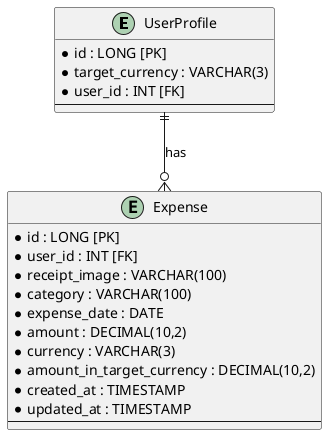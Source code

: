 @startuml budget-lens
entity UserProfile {
  * id : LONG [PK]
  * target_currency : VARCHAR(3)
  * user_id : INT [FK]
  --
}

entity Expense {
  * id : LONG [PK]
  * user_id : INT [FK]
  * receipt_image : VARCHAR(100)
  * category : VARCHAR(100)
  * expense_date : DATE
  * amount : DECIMAL(10,2)
  * currency : VARCHAR(3)
  * amount_in_target_currency : DECIMAL(10,2)
  * created_at : TIMESTAMP
  * updated_at : TIMESTAMP
  --
}

UserProfile ||--o{ Expense : has
@enduml
